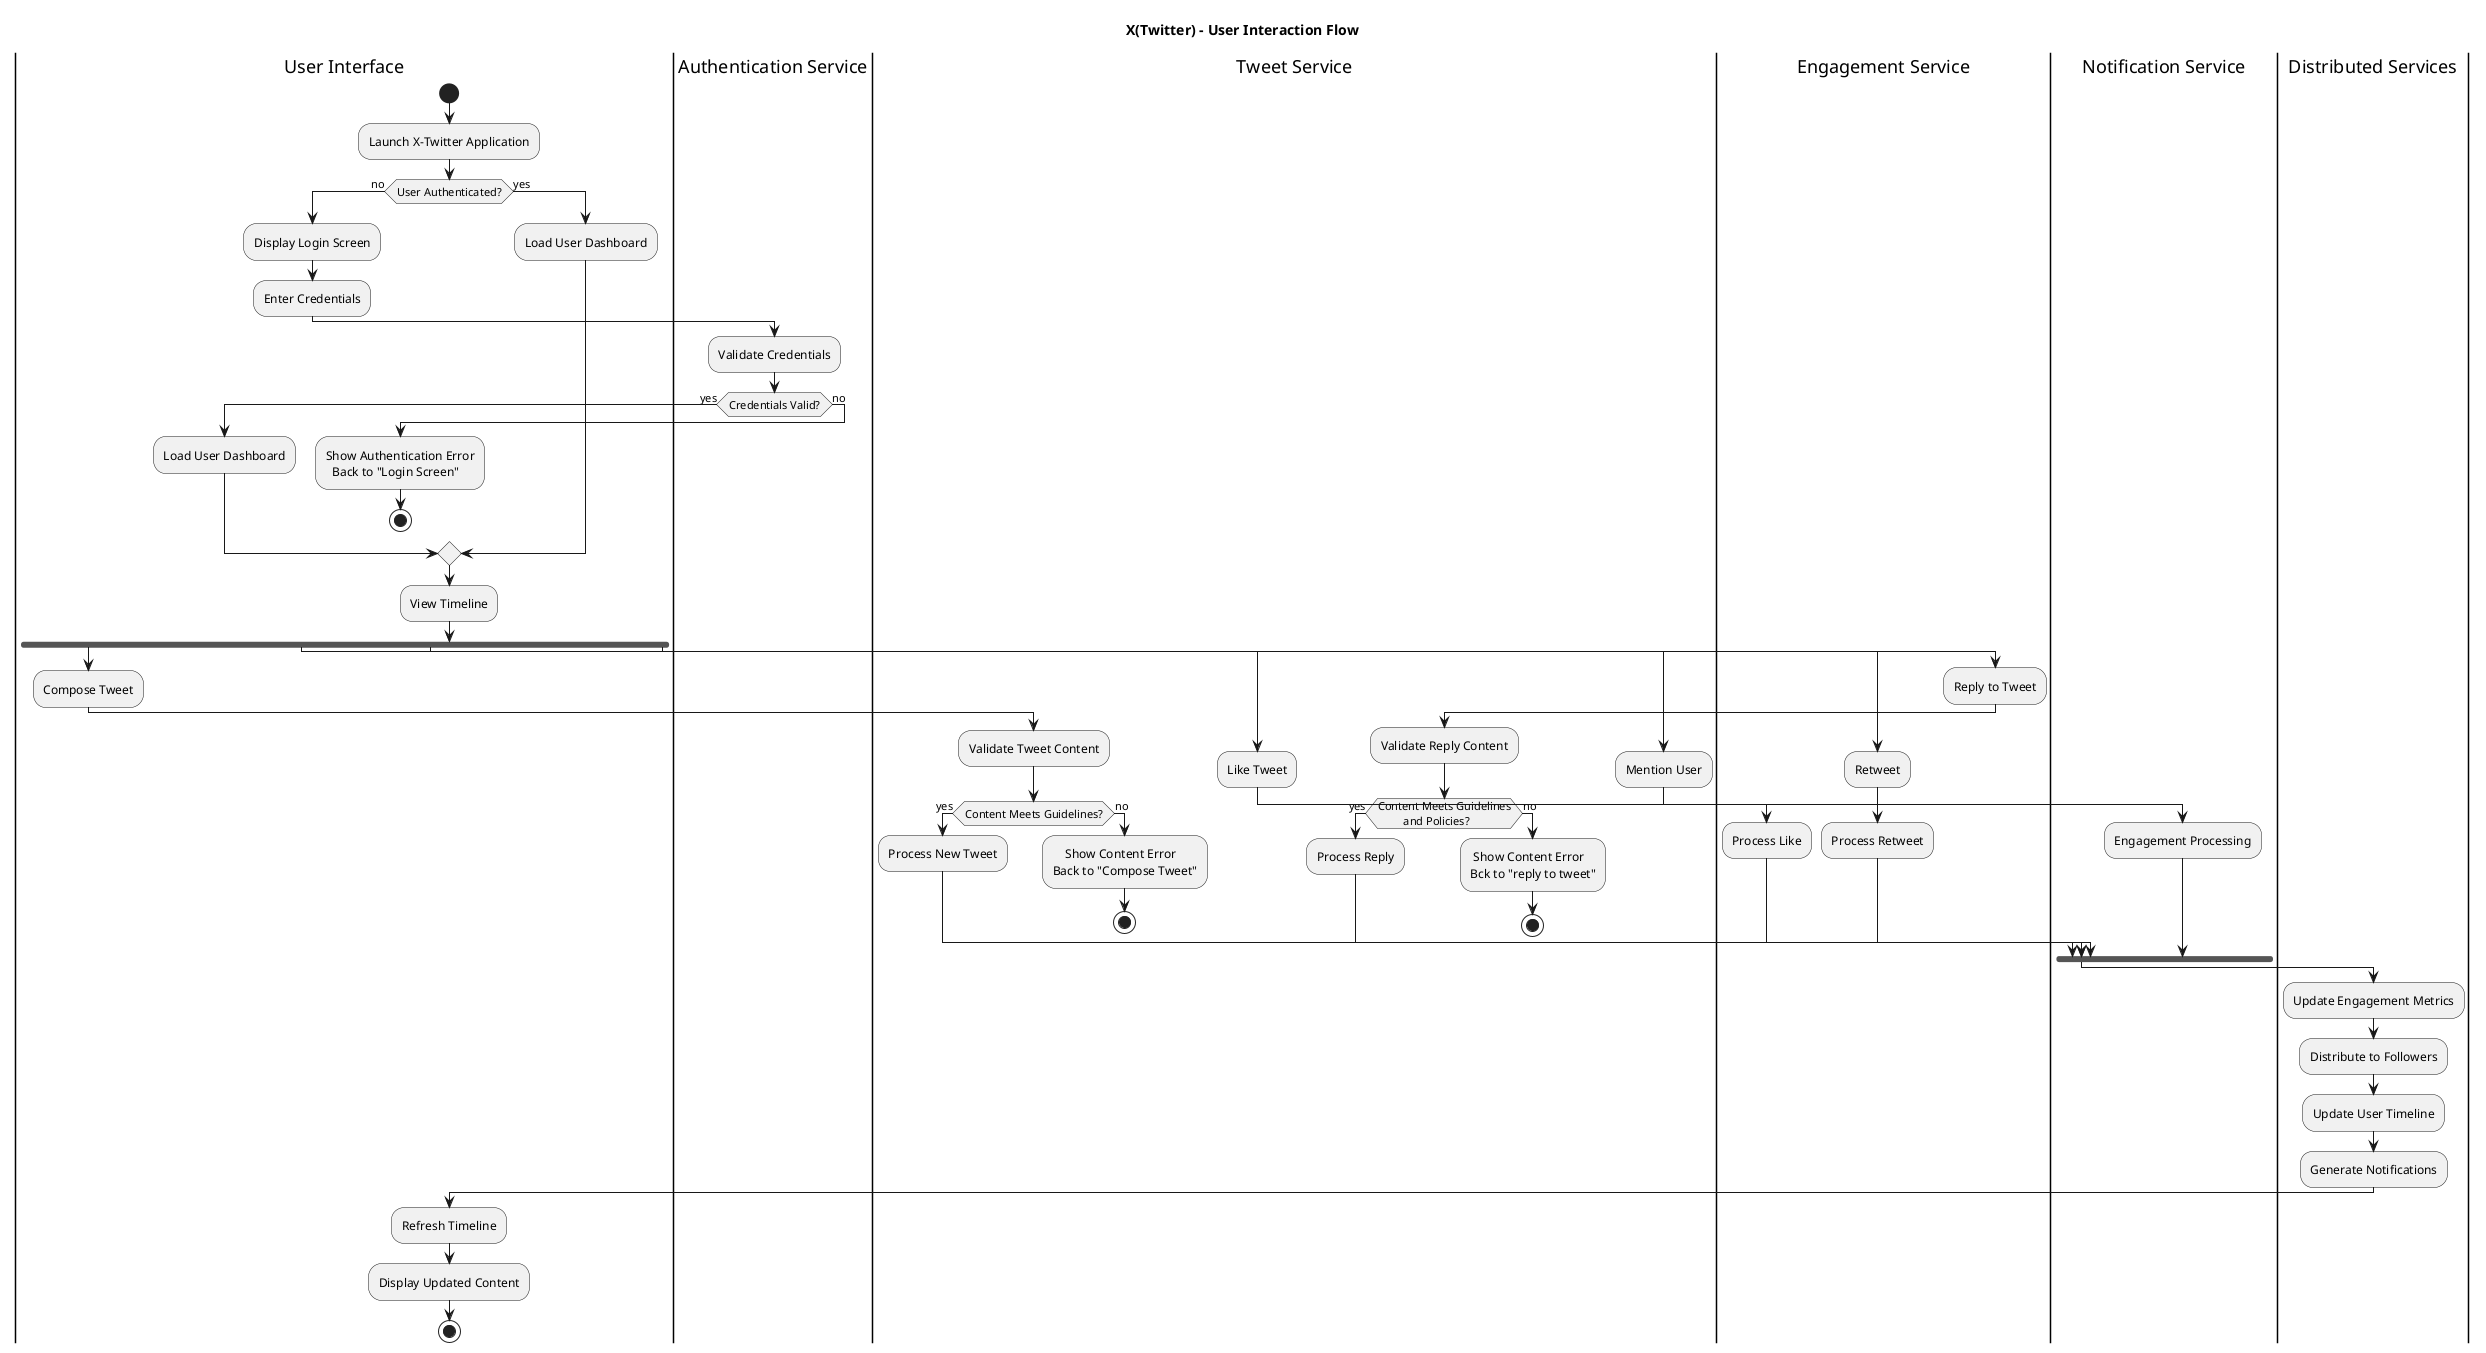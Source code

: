 @startuml
title X(Twitter) - User Interaction Flow


|User Interface|
start
:Launch X-Twitter Application;
if (User Authenticated?) then (no)
  :Display Login Screen;
  :Enter Credentials;
  |Authentication Service|
  :Validate Credentials;
  if (Credentials Valid?) then (yes)
    |User Interface|
    :Load User Dashboard;
  else (no)
    :Show Authentication Error\n  Back to "Login Screen";
    stop
  endif
else (yes)
  |User Interface|
  :Load User Dashboard;
endif

|User Interface|
:View Timeline;
fork
  :Compose Tweet;
  |Tweet Service|
  :Validate Tweet Content;
  if (Content Meets Guidelines?) then (yes)
    :Process New Tweet;
  else (no)
    :    Show Content Error\nBack to "Compose Tweet";
    stop
  endif
fork again
  :Like Tweet;
  |Engagement Service|
  :Process Like;
fork again
  :Retweet;
  |Engagement Service|
  :Process Retweet;
fork again
  :Reply to Tweet;
  |Tweet Service|
  :Validate Reply Content;
  if (Content Meets Guidelines\n         and Policies?) then (yes)
    :Process Reply;
  else (no)
    : Show Content Error\nBck to "reply to tweet";
    stop
  endif
fork again
  :Mention User;
  |Notification Service|
  :Engagement Processing;
end fork

|Distributed Services|
:Update Engagement Metrics;
:Distribute to Followers;
:Update User Timeline;
:Generate Notifications;

|User Interface|
:Refresh Timeline;
:Display Updated Content;

stop
@enduml